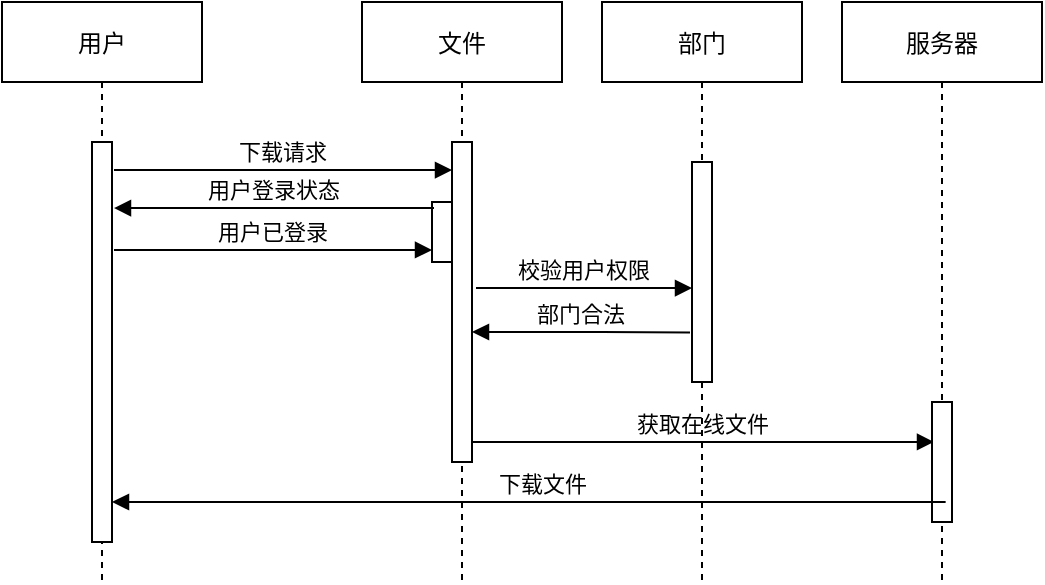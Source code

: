 <mxfile version="15.4.3" type="github">
  <diagram id="jTyqnOY4CSZY5J-jKBLQ" name="Page-1">
    <mxGraphModel dx="1108" dy="482" grid="1" gridSize="10" guides="1" tooltips="1" connect="1" arrows="1" fold="1" page="1" pageScale="1" pageWidth="827" pageHeight="1169" math="0" shadow="0">
      <root>
        <mxCell id="0" />
        <mxCell id="1" parent="0" />
        <mxCell id="tQEb7yG2iG1s_vNv8sm0-37" value="用户" style="shape=umlLifeline;perimeter=lifelinePerimeter;container=1;collapsible=0;recursiveResize=0;rounded=0;shadow=0;strokeWidth=1;" vertex="1" parent="1">
          <mxGeometry x="140" y="240" width="100" height="290" as="geometry" />
        </mxCell>
        <mxCell id="tQEb7yG2iG1s_vNv8sm0-38" value="" style="points=[];perimeter=orthogonalPerimeter;rounded=0;shadow=0;strokeWidth=1;" vertex="1" parent="tQEb7yG2iG1s_vNv8sm0-37">
          <mxGeometry x="45" y="70" width="10" height="200" as="geometry" />
        </mxCell>
        <mxCell id="tQEb7yG2iG1s_vNv8sm0-39" value="文件" style="shape=umlLifeline;perimeter=lifelinePerimeter;container=1;collapsible=0;recursiveResize=0;rounded=0;shadow=0;strokeWidth=1;" vertex="1" parent="1">
          <mxGeometry x="320" y="240" width="100" height="290" as="geometry" />
        </mxCell>
        <mxCell id="tQEb7yG2iG1s_vNv8sm0-40" value="" style="points=[];perimeter=orthogonalPerimeter;rounded=0;shadow=0;strokeWidth=1;" vertex="1" parent="tQEb7yG2iG1s_vNv8sm0-39">
          <mxGeometry x="35" y="100" width="10" height="30" as="geometry" />
        </mxCell>
        <mxCell id="tQEb7yG2iG1s_vNv8sm0-41" value="" style="points=[];perimeter=orthogonalPerimeter;rounded=0;shadow=0;strokeWidth=1;" vertex="1" parent="tQEb7yG2iG1s_vNv8sm0-39">
          <mxGeometry x="45" y="70" width="10" height="160" as="geometry" />
        </mxCell>
        <mxCell id="tQEb7yG2iG1s_vNv8sm0-42" value="获取在线文件" style="verticalAlign=bottom;endArrow=block;shadow=0;strokeWidth=1;exitX=1.2;exitY=0.562;exitDx=0;exitDy=0;exitPerimeter=0;entryX=0.1;entryY=0.333;entryDx=0;entryDy=0;entryPerimeter=0;" edge="1" parent="tQEb7yG2iG1s_vNv8sm0-39" target="tQEb7yG2iG1s_vNv8sm0-51">
          <mxGeometry relative="1" as="geometry">
            <mxPoint x="55" y="220.03" as="sourcePoint" />
            <mxPoint x="233" y="220" as="targetPoint" />
          </mxGeometry>
        </mxCell>
        <mxCell id="tQEb7yG2iG1s_vNv8sm0-43" value="部门" style="shape=umlLifeline;perimeter=lifelinePerimeter;container=1;collapsible=0;recursiveResize=0;rounded=0;shadow=0;strokeWidth=1;" vertex="1" parent="1">
          <mxGeometry x="440" y="240" width="100" height="290" as="geometry" />
        </mxCell>
        <mxCell id="tQEb7yG2iG1s_vNv8sm0-44" value="" style="points=[];perimeter=orthogonalPerimeter;rounded=0;shadow=0;strokeWidth=1;" vertex="1" parent="tQEb7yG2iG1s_vNv8sm0-43">
          <mxGeometry x="45" y="80" width="10" height="110" as="geometry" />
        </mxCell>
        <mxCell id="tQEb7yG2iG1s_vNv8sm0-45" value="下载请求" style="verticalAlign=bottom;endArrow=block;shadow=0;strokeWidth=1;exitX=1.1;exitY=0.108;exitDx=0;exitDy=0;exitPerimeter=0;" edge="1" parent="1">
          <mxGeometry relative="1" as="geometry">
            <mxPoint x="196" y="324.04" as="sourcePoint" />
            <mxPoint x="365" y="324.04" as="targetPoint" />
          </mxGeometry>
        </mxCell>
        <mxCell id="tQEb7yG2iG1s_vNv8sm0-46" value="部门合法" style="verticalAlign=bottom;endArrow=block;shadow=0;strokeWidth=1;exitX=-0.1;exitY=0.775;exitDx=0;exitDy=0;exitPerimeter=0;" edge="1" parent="1" source="tQEb7yG2iG1s_vNv8sm0-44">
          <mxGeometry relative="1" as="geometry">
            <mxPoint x="381" y="460" as="sourcePoint" />
            <mxPoint x="375" y="405" as="targetPoint" />
            <Array as="points">
              <mxPoint x="430" y="405" />
            </Array>
          </mxGeometry>
        </mxCell>
        <mxCell id="tQEb7yG2iG1s_vNv8sm0-47" value="校验用户权限" style="verticalAlign=bottom;endArrow=block;shadow=0;strokeWidth=1;entryX=0;entryY=0.573;entryDx=0;entryDy=0;entryPerimeter=0;exitX=1.2;exitY=0.562;exitDx=0;exitDy=0;exitPerimeter=0;" edge="1" parent="1" target="tQEb7yG2iG1s_vNv8sm0-44">
          <mxGeometry relative="1" as="geometry">
            <mxPoint x="377" y="383.06" as="sourcePoint" />
            <mxPoint x="560" y="330" as="targetPoint" />
          </mxGeometry>
        </mxCell>
        <mxCell id="tQEb7yG2iG1s_vNv8sm0-48" value="用户登录状态" style="verticalAlign=bottom;endArrow=block;shadow=0;strokeWidth=1;exitX=0.1;exitY=0.1;exitDx=0;exitDy=0;exitPerimeter=0;entryX=1.1;entryY=0.254;entryDx=0;entryDy=0;entryPerimeter=0;" edge="1" parent="1" source="tQEb7yG2iG1s_vNv8sm0-40">
          <mxGeometry relative="1" as="geometry">
            <mxPoint x="360" y="350" as="sourcePoint" />
            <mxPoint x="196" y="343.02" as="targetPoint" />
            <Array as="points" />
          </mxGeometry>
        </mxCell>
        <mxCell id="tQEb7yG2iG1s_vNv8sm0-49" value="用户已登录" style="verticalAlign=bottom;endArrow=block;shadow=0;strokeWidth=1;entryX=0;entryY=0.8;entryDx=0;entryDy=0;entryPerimeter=0;exitX=1.1;exitY=0.415;exitDx=0;exitDy=0;exitPerimeter=0;" edge="1" parent="1" target="tQEb7yG2iG1s_vNv8sm0-40">
          <mxGeometry relative="1" as="geometry">
            <mxPoint x="196" y="363.95" as="sourcePoint" />
            <mxPoint x="350" y="365" as="targetPoint" />
          </mxGeometry>
        </mxCell>
        <mxCell id="tQEb7yG2iG1s_vNv8sm0-50" value="服务器" style="shape=umlLifeline;perimeter=lifelinePerimeter;container=1;collapsible=0;recursiveResize=0;rounded=0;shadow=0;strokeWidth=1;" vertex="1" parent="1">
          <mxGeometry x="560" y="240" width="100" height="290" as="geometry" />
        </mxCell>
        <mxCell id="tQEb7yG2iG1s_vNv8sm0-51" value="" style="points=[];perimeter=orthogonalPerimeter;rounded=0;shadow=0;strokeWidth=1;" vertex="1" parent="tQEb7yG2iG1s_vNv8sm0-50">
          <mxGeometry x="45" y="200" width="10" height="60" as="geometry" />
        </mxCell>
        <mxCell id="tQEb7yG2iG1s_vNv8sm0-52" value="下载文件" style="verticalAlign=bottom;endArrow=block;shadow=0;strokeWidth=1;exitX=-0.1;exitY=0.833;exitDx=0;exitDy=0;exitPerimeter=0;entryX=1;entryY=0.9;entryDx=0;entryDy=0;entryPerimeter=0;" edge="1" parent="1" source="tQEb7yG2iG1s_vNv8sm0-51" target="tQEb7yG2iG1s_vNv8sm0-38">
          <mxGeometry relative="1" as="geometry">
            <mxPoint x="739" y="490.25" as="sourcePoint" />
            <mxPoint x="560" y="490" as="targetPoint" />
            <Array as="points">
              <mxPoint x="615" y="490" />
            </Array>
          </mxGeometry>
        </mxCell>
      </root>
    </mxGraphModel>
  </diagram>
</mxfile>

